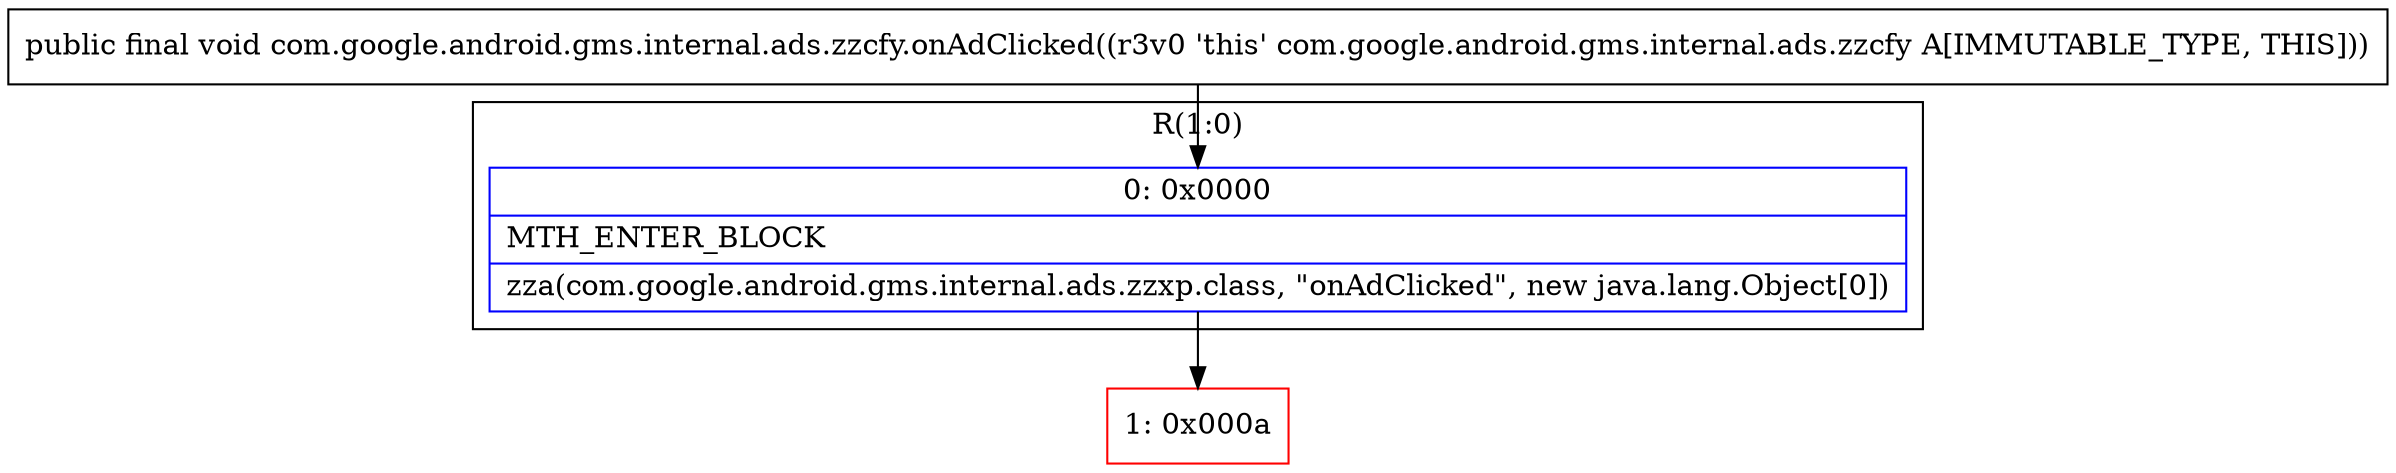 digraph "CFG forcom.google.android.gms.internal.ads.zzcfy.onAdClicked()V" {
subgraph cluster_Region_1837365136 {
label = "R(1:0)";
node [shape=record,color=blue];
Node_0 [shape=record,label="{0\:\ 0x0000|MTH_ENTER_BLOCK\l|zza(com.google.android.gms.internal.ads.zzxp.class, \"onAdClicked\", new java.lang.Object[0])\l}"];
}
Node_1 [shape=record,color=red,label="{1\:\ 0x000a}"];
MethodNode[shape=record,label="{public final void com.google.android.gms.internal.ads.zzcfy.onAdClicked((r3v0 'this' com.google.android.gms.internal.ads.zzcfy A[IMMUTABLE_TYPE, THIS])) }"];
MethodNode -> Node_0;
Node_0 -> Node_1;
}

